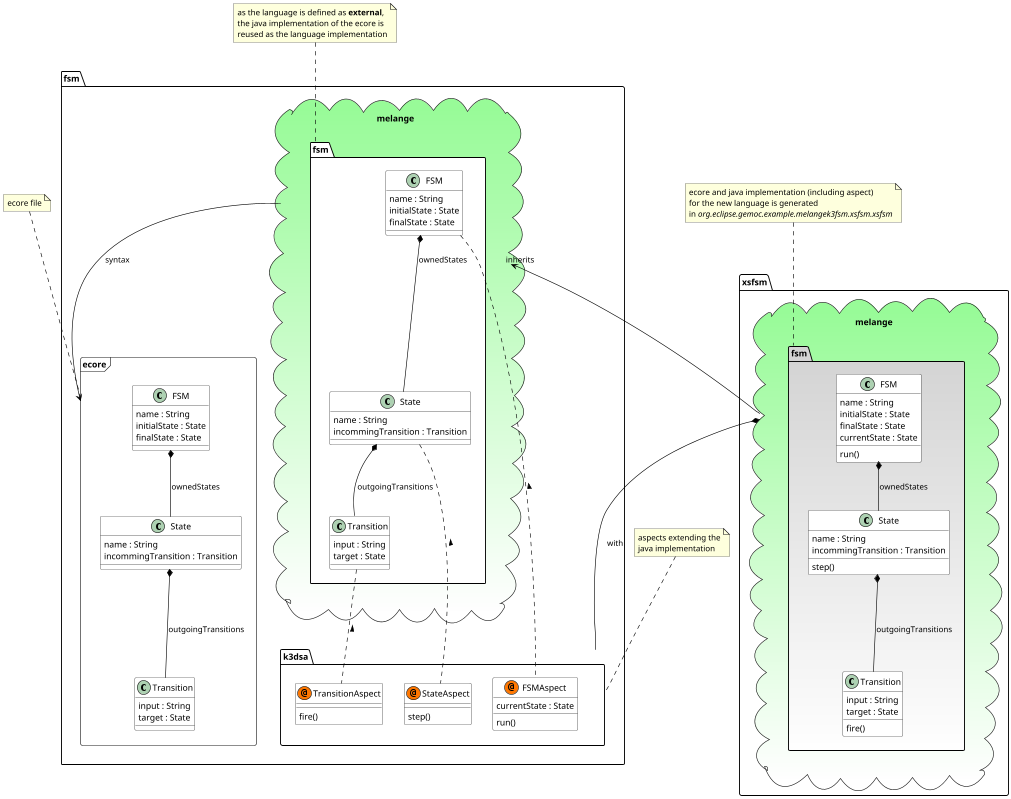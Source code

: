 @startuml
hide stereotype  
skinparam class {
	BackgroundColor White
	ArrowColor Black
	BorderColor Black
}

scale max 1024 width
scale max 800 height

namespace fsm.ecore <<Frame>>  {

  class FSM {
    name : String
    initialState : State
    finalState : State
  }
  class State{
    name : String
    incommingTransition : Transition
  }
	class Transition{
		input : String
		target : State
	}
	FSM *-- State : ownedStates
	State *-- Transition : outgoingTransitions
}

note "ecore file" as N1
N1 .. fsm.ecore
 
namespace fsm.melange <<Cloud>> #PaleGreen-white {
	namespace fsm  #white {
	  class FSM {
	    name : String
	    initialState : State
	    finalState : State
	  }
	  class State{
	    name : String
	    incommingTransition : Transition
	  }
		class Transition{
			input : String
			target : State
		}
		FSM *-- State : ownedStates
		State *-- Transition : outgoingTransitions
	}
}

note "as the language is defined as <b>external</b>,\nthe java implementation of the ecore is\nreused as the language implementation" as N2
N2 .. fsm.melange.fsm


namespace fsm.k3dsa   {
    class FSMAspect << (@,#FF7700) Aspect >>{
	    currentState : State
	    run()
	}
	class StateAspect << (@,#FF7700) Aspect >>{
	    step()
	}
	class TransitionAspect << (@,#FF7700) Aspect >>{
	    fire()
	}
}


note "aspects extending the\njava implementation" as N3
N3 .. fsm.k3dsa

fsm.melange.fsm.FSM .. fsm.k3dsa.FSMAspect  : <
fsm.melange.fsm.State .. fsm.k3dsa.StateAspect  : <
fsm.melange.fsm.Transition .. fsm.k3dsa.TransitionAspect  : <

namespace xsfsm.melange <<Cloud>> #PaleGreen-white {
	namespace fsm  #LightGray-white {
	  class FSM {
	    name : String
	    initialState : State
	    finalState : State
	    currentState : State
	    run()
	  }
	  class State{
	    name : String
	    incommingTransition : Transition
	    step()
	  }
	  class Transition{
	    input : String
	    target : State
	    fire()
	  }
	  FSM *-- State : ownedStates
	  State *-- Transition : outgoingTransitions
	}
}

note "ecore and java implementation (including aspect)\nfor the new language is generated\nin <i>org.eclipse.gemoc.example.melangek3fsm.xsfsm.xsfsm</i>" as N4
N4 .. xsfsm.melange.fsm

fsm.melange --> fsm.ecore : syntax 
fsm.melange <-- xsfsm.melange : inherits
xsfsm.melange *-- fsm.k3dsa : with

@enduml